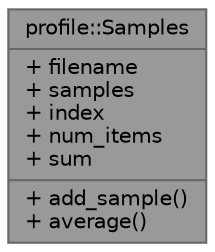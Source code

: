 digraph "profile::Samples"
{
 // LATEX_PDF_SIZE
  bgcolor="transparent";
  edge [fontname=Helvetica,fontsize=10,labelfontname=Helvetica,labelfontsize=10];
  node [fontname=Helvetica,fontsize=10,shape=box,height=0.2,width=0.4];
  Node1 [shape=record,label="{profile::Samples\n|+ filename\l+ samples\l+ index\l+ num_items\l+ sum\l|+ add_sample()\l+ average()\l}",height=0.2,width=0.4,color="gray40", fillcolor="grey60", style="filled", fontcolor="black",tooltip=" "];
}

